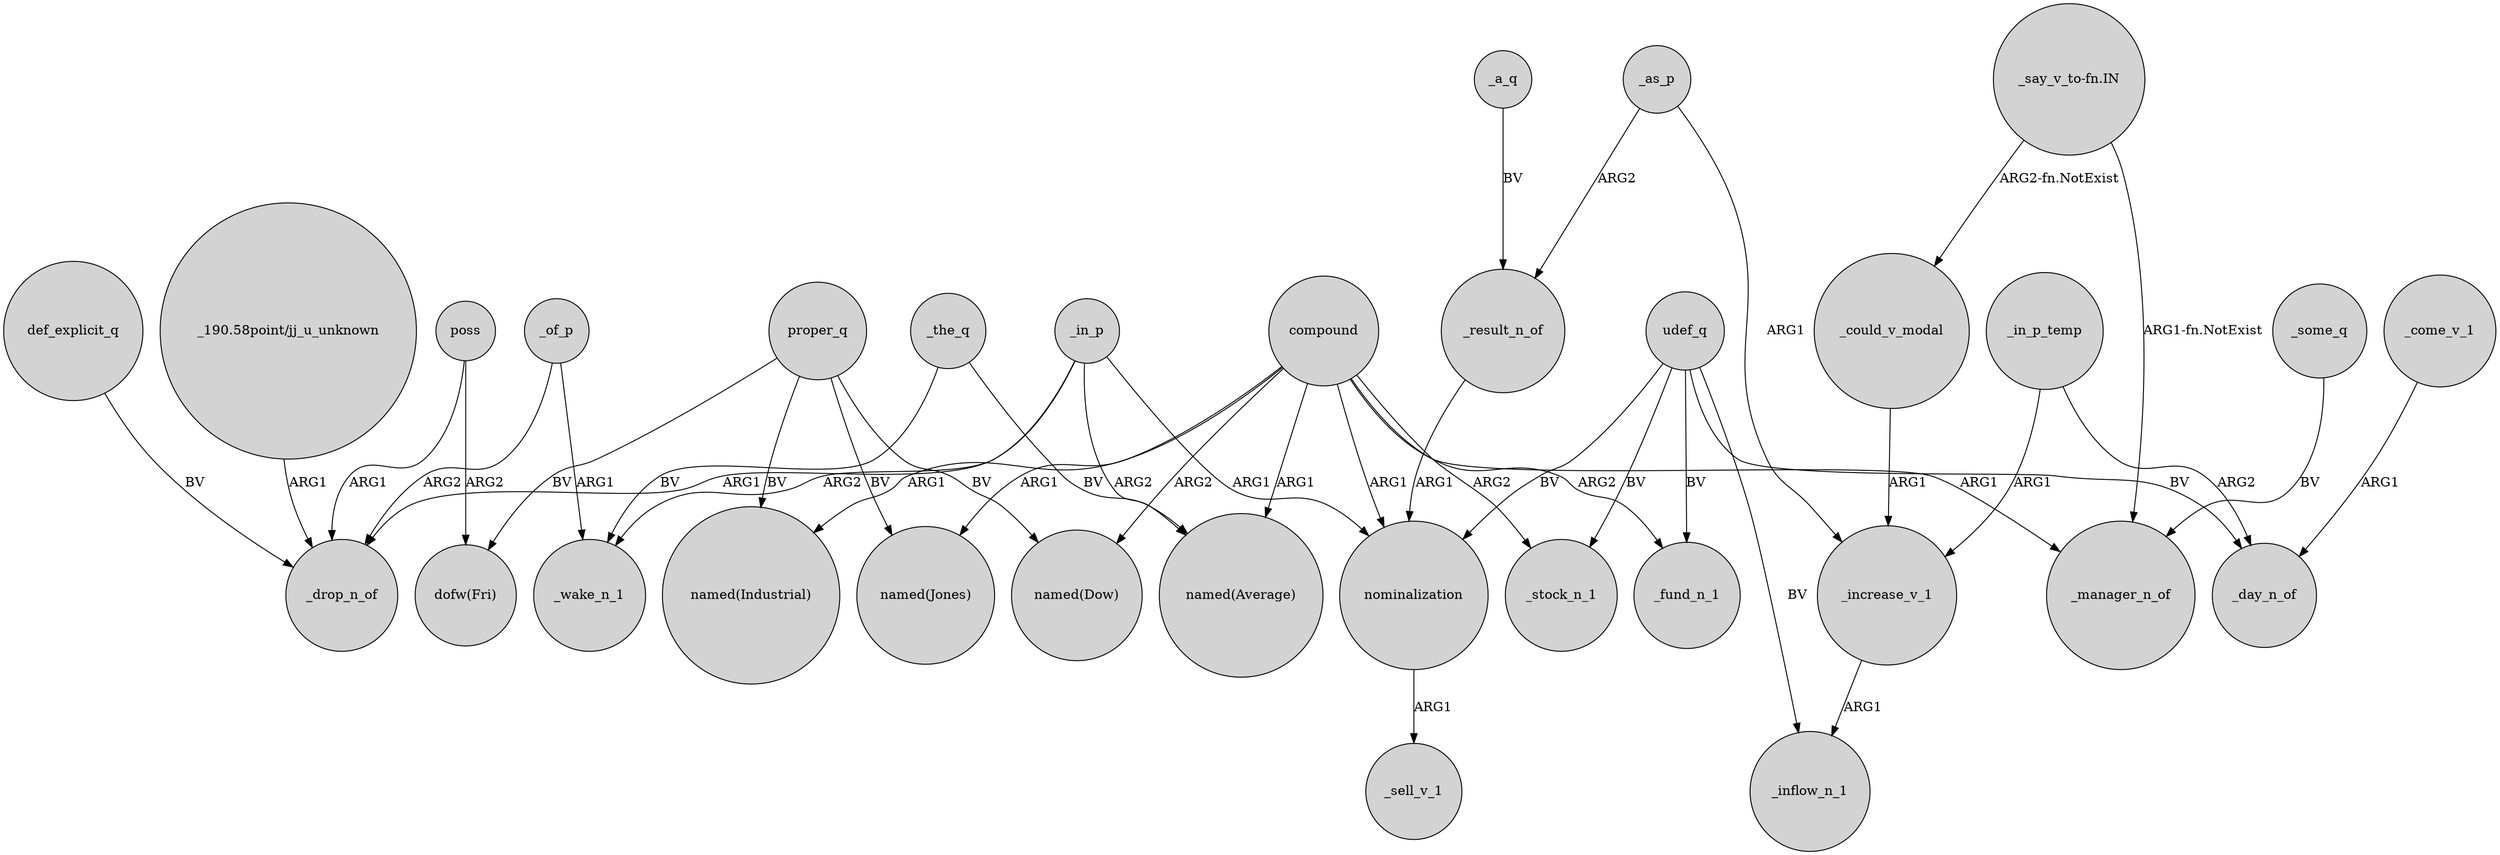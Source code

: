 digraph {
	node [shape=circle style=filled]
	compound -> "named(Industrial)" [label=ARG1]
	nominalization -> _sell_v_1 [label=ARG1]
	proper_q -> "dofw(Fri)" [label=BV]
	compound -> _manager_n_of [label=ARG1]
	compound -> "named(Dow)" [label=ARG2]
	_the_q -> _wake_n_1 [label=BV]
	poss -> _drop_n_of [label=ARG1]
	_in_p -> _drop_n_of [label=ARG1]
	proper_q -> "named(Dow)" [label=BV]
	_increase_v_1 -> _inflow_n_1 [label=ARG1]
	_a_q -> _result_n_of [label=BV]
	_come_v_1 -> _day_n_of [label=ARG1]
	udef_q -> _day_n_of [label=BV]
	compound -> "named(Average)" [label=ARG1]
	compound -> _fund_n_1 [label=ARG2]
	udef_q -> _inflow_n_1 [label=BV]
	compound -> _stock_n_1 [label=ARG2]
	_result_n_of -> nominalization [label=ARG1]
	poss -> "dofw(Fri)" [label=ARG2]
	_in_p_temp -> _day_n_of [label=ARG2]
	_as_p -> _result_n_of [label=ARG2]
	_of_p -> _wake_n_1 [label=ARG1]
	udef_q -> _stock_n_1 [label=BV]
	proper_q -> "named(Industrial)" [label=BV]
	proper_q -> "named(Jones)" [label=BV]
	_in_p -> _wake_n_1 [label=ARG2]
	_in_p_temp -> _increase_v_1 [label=ARG1]
	_in_p -> "named(Average)" [label=ARG2]
	_in_p -> nominalization [label=ARG1]
	def_explicit_q -> _drop_n_of [label=BV]
	"_say_v_to-fn.IN" -> _manager_n_of [label="ARG1-fn.NotExist"]
	udef_q -> _fund_n_1 [label=BV]
	udef_q -> nominalization [label=BV]
	_could_v_modal -> _increase_v_1 [label=ARG1]
	"_190.58point/jj_u_unknown" -> _drop_n_of [label=ARG1]
	_of_p -> _drop_n_of [label=ARG2]
	_some_q -> _manager_n_of [label=BV]
	_as_p -> _increase_v_1 [label=ARG1]
	compound -> "named(Jones)" [label=ARG1]
	compound -> nominalization [label=ARG1]
	_the_q -> "named(Average)" [label=BV]
	"_say_v_to-fn.IN" -> _could_v_modal [label="ARG2-fn.NotExist"]
}
